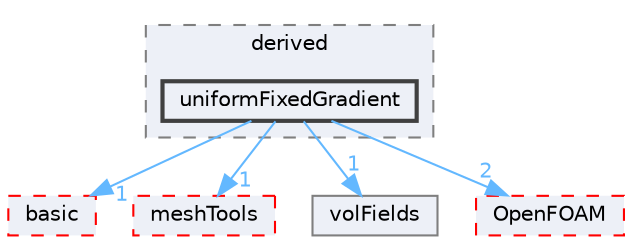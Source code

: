 digraph "src/finiteVolume/fields/fvPatchFields/derived/uniformFixedGradient"
{
 // LATEX_PDF_SIZE
  bgcolor="transparent";
  edge [fontname=Helvetica,fontsize=10,labelfontname=Helvetica,labelfontsize=10];
  node [fontname=Helvetica,fontsize=10,shape=box,height=0.2,width=0.4];
  compound=true
  subgraph clusterdir_ece9aa6b5af9a7776a75b0c1993b0910 {
    graph [ bgcolor="#edf0f7", pencolor="grey50", label="derived", fontname=Helvetica,fontsize=10 style="filled,dashed", URL="dir_ece9aa6b5af9a7776a75b0c1993b0910.html",tooltip=""]
  dir_493e8ec13dbb1f8a60d9e98b3dc8d521 [label="uniformFixedGradient", fillcolor="#edf0f7", color="grey25", style="filled,bold", URL="dir_493e8ec13dbb1f8a60d9e98b3dc8d521.html",tooltip=""];
  }
  dir_546b14c9025d30bb5b92fa069dbdd82c [label="basic", fillcolor="#edf0f7", color="red", style="filled,dashed", URL="dir_546b14c9025d30bb5b92fa069dbdd82c.html",tooltip=""];
  dir_ae30ad0bef50cf391b24c614251bb9fd [label="meshTools", fillcolor="#edf0f7", color="red", style="filled,dashed", URL="dir_ae30ad0bef50cf391b24c614251bb9fd.html",tooltip=""];
  dir_bd8bf7fa65467c460a50eacc456ce356 [label="volFields", fillcolor="#edf0f7", color="grey50", style="filled", URL="dir_bd8bf7fa65467c460a50eacc456ce356.html",tooltip=""];
  dir_c5473ff19b20e6ec4dfe5c310b3778a8 [label="OpenFOAM", fillcolor="#edf0f7", color="red", style="filled,dashed", URL="dir_c5473ff19b20e6ec4dfe5c310b3778a8.html",tooltip=""];
  dir_493e8ec13dbb1f8a60d9e98b3dc8d521->dir_546b14c9025d30bb5b92fa069dbdd82c [headlabel="1", labeldistance=1.5 headhref="dir_004211_000207.html" href="dir_004211_000207.html" color="steelblue1" fontcolor="steelblue1"];
  dir_493e8ec13dbb1f8a60d9e98b3dc8d521->dir_ae30ad0bef50cf391b24c614251bb9fd [headlabel="1", labeldistance=1.5 headhref="dir_004211_002382.html" href="dir_004211_002382.html" color="steelblue1" fontcolor="steelblue1"];
  dir_493e8ec13dbb1f8a60d9e98b3dc8d521->dir_bd8bf7fa65467c460a50eacc456ce356 [headlabel="1", labeldistance=1.5 headhref="dir_004211_004295.html" href="dir_004211_004295.html" color="steelblue1" fontcolor="steelblue1"];
  dir_493e8ec13dbb1f8a60d9e98b3dc8d521->dir_c5473ff19b20e6ec4dfe5c310b3778a8 [headlabel="2", labeldistance=1.5 headhref="dir_004211_002695.html" href="dir_004211_002695.html" color="steelblue1" fontcolor="steelblue1"];
}
